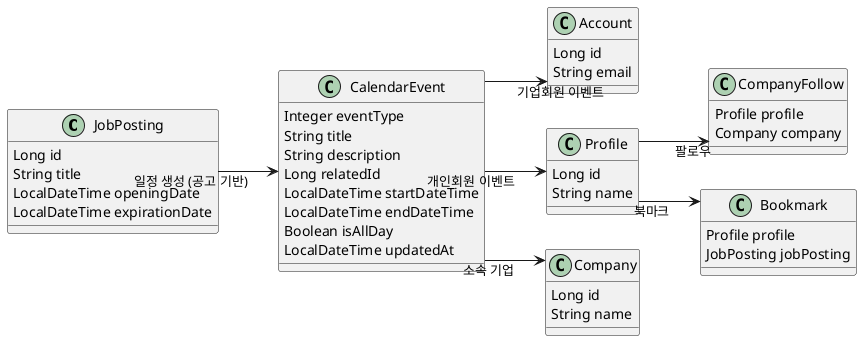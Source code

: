 @startuml
skinparam classAttributeIconSize 0
skinparam linetype ortho
left to right direction

class JobPosting {
  Long id
  String title
  LocalDateTime openingDate
  LocalDateTime expirationDate
}

class CalendarEvent {
  Integer eventType
  String title
  String description
  Long relatedId
  LocalDateTime startDateTime
  LocalDateTime endDateTime
  Boolean isAllDay
  LocalDateTime updatedAt
}

class Account {
  Long id
  String email
}

class Profile {
  Long id
  String name
}

class Company {
  Long id
  String name
}

class CompanyFollow {
  Profile profile
  Company company
}

class Bookmark {
  Profile profile
  JobPosting jobPosting
}

JobPosting --> CalendarEvent : 일정 생성 (공고 기반)
CalendarEvent --> Account : 기업회원 이벤트
CalendarEvent --> Profile : 개인회원 이벤트
CalendarEvent --> Company : 소속 기업

Profile --> CompanyFollow : 팔로우
Profile --> Bookmark : 북마크

@enduml
